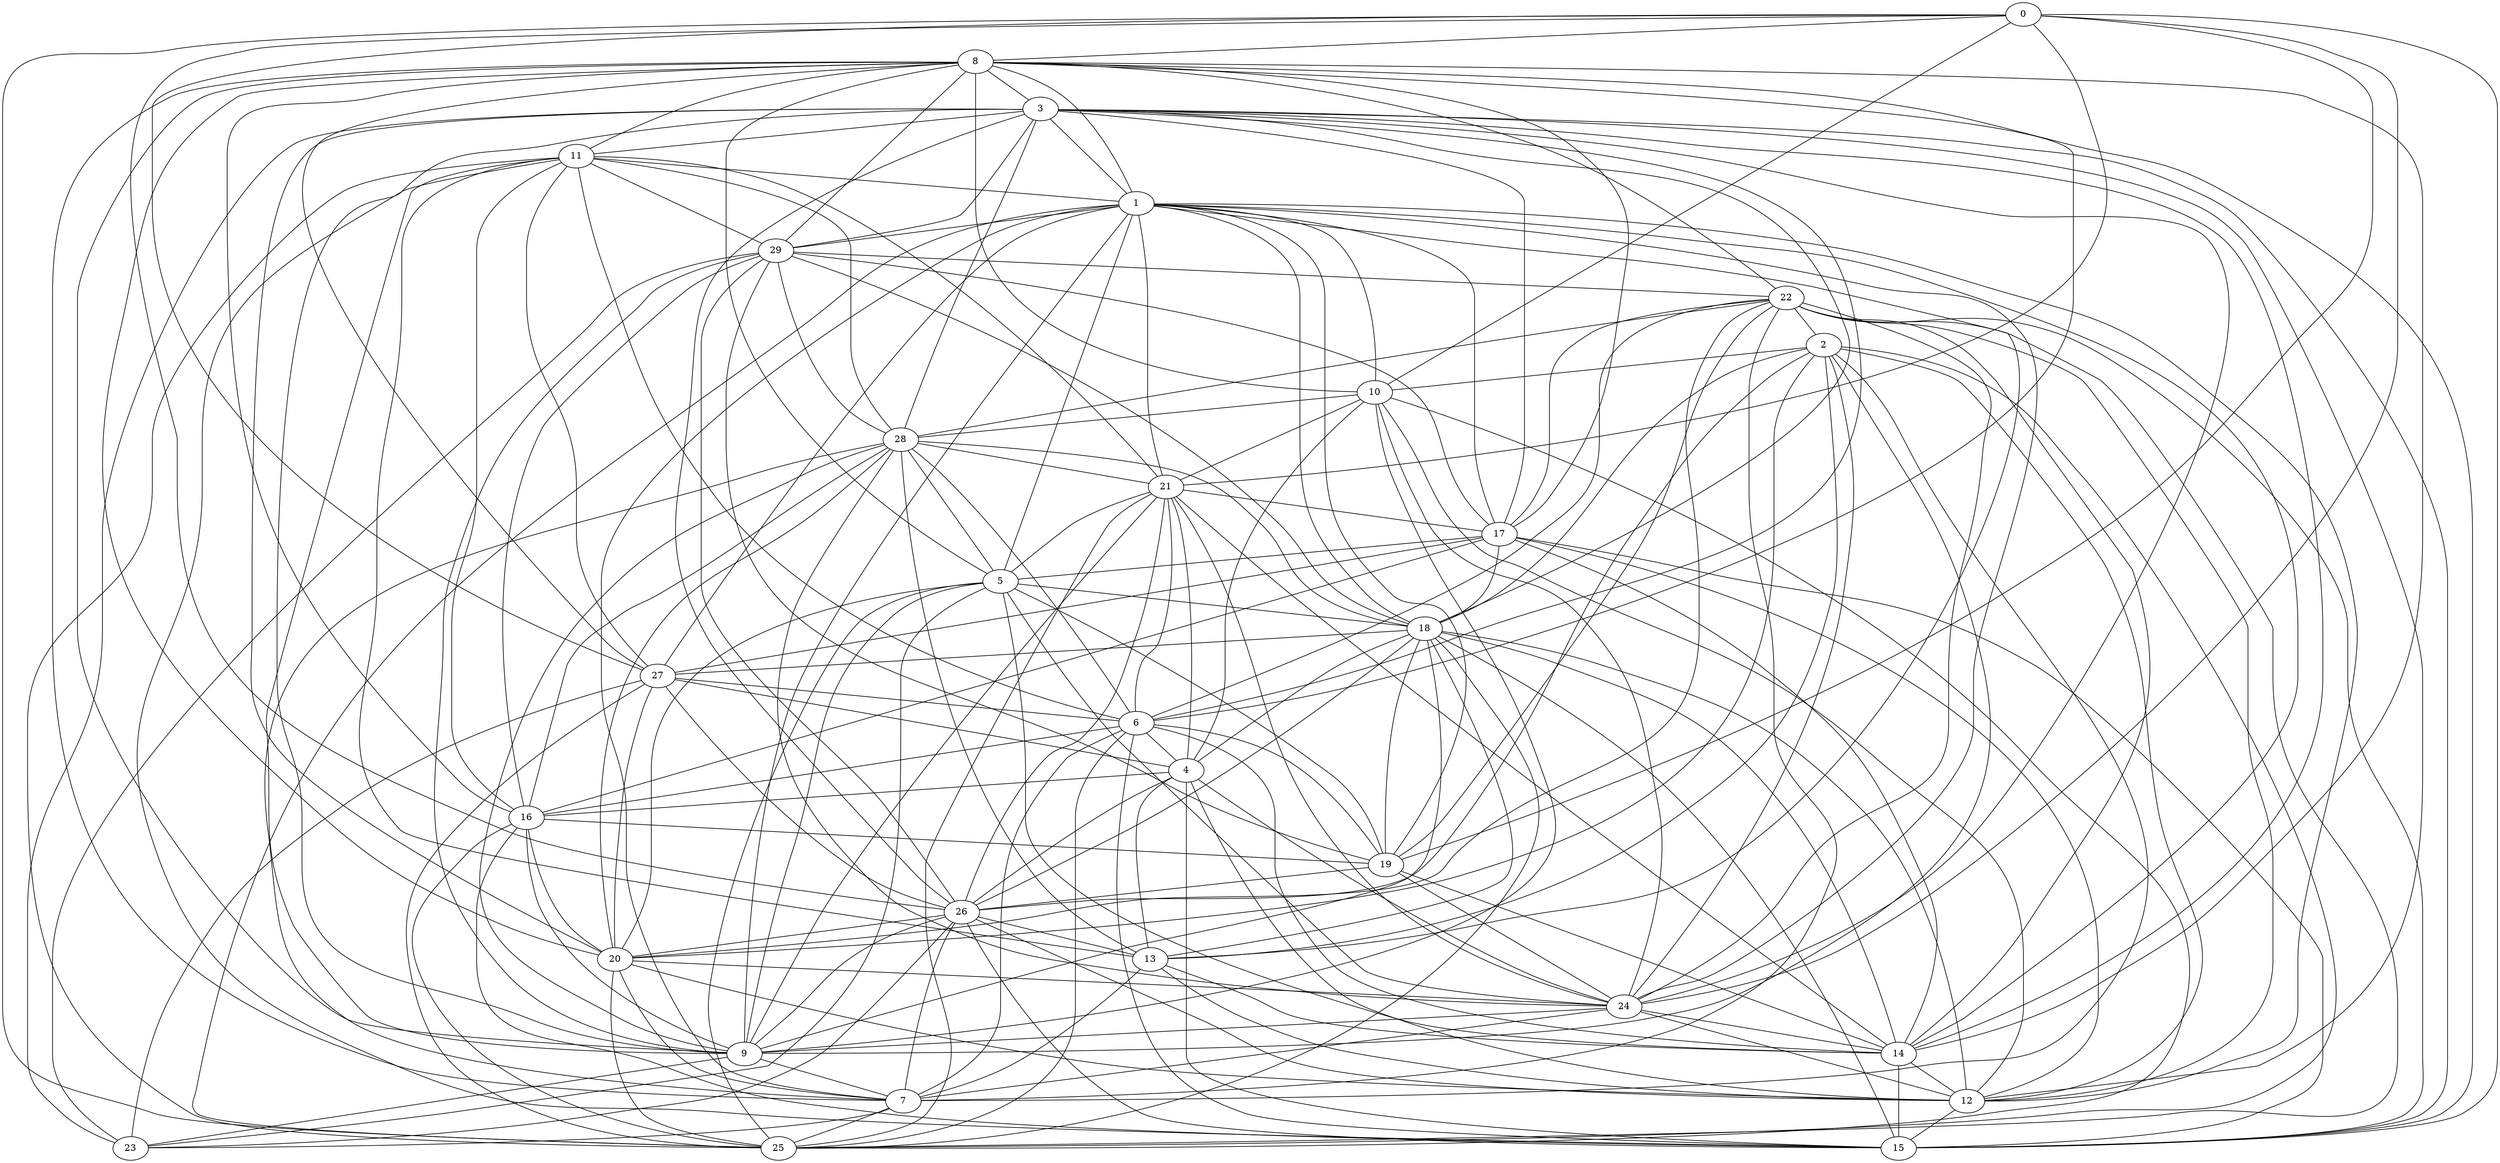 strict graph G {
0;
1;
2;
3;
4;
5;
6;
7;
8;
9;
10;
11;
12;
13;
14;
15;
16;
17;
18;
19;
20;
21;
22;
23;
24;
25;
26;
27;
28;
29;
18 -- 29;
26 -- 9;
4 -- 16;
2 -- 10;
13 -- 4;
26 -- 23;
6 -- 3;
24 -- 2;
1 -- 25;
19 -- 18;
25 -- 6;
11 -- 8;
22 -- 24;
8 -- 5;
11 -- 1;
25 -- 5;
10 -- 0;
19 -- 6;
15 -- 18;
12 -- 2;
21 -- 14;
26 -- 13;
10 -- 28;
28 -- 20;
4 -- 27;
22 -- 17;
16 -- 9;
22 -- 25;
13 -- 7;
9 -- 1;
6 -- 4;
23 -- 29;
17 -- 29;
14 -- 15;
24 -- 3;
26 -- 21;
2 -- 25;
20 -- 7;
15 -- 3;
11 -- 29;
14 -- 3;
0 -- 27;
8 -- 15;
24 -- 5;
20 -- 12;
0 -- 25;
9 -- 7;
9 -- 2;
19 -- 29;
7 -- 23;
4 -- 26;
6 -- 7;
9 -- 5;
12 -- 17;
7 -- 1;
14 -- 6;
8 -- 29;
28 -- 11;
21 -- 17;
6 -- 21;
8 -- 16;
26 -- 20;
21 -- 9;
26 -- 29;
20 -- 3;
0 -- 8;
9 -- 8;
2 -- 20;
4 -- 21;
8 -- 14;
27 -- 8;
14 -- 12;
24 -- 1;
17 -- 18;
25 -- 18;
6 -- 11;
4 -- 18;
0 -- 21;
24 -- 21;
22 -- 7;
9 -- 29;
1 -- 8;
1 -- 14;
5 -- 18;
18 -- 14;
23 -- 3;
28 -- 13;
29 -- 3;
11 -- 21;
2 -- 18;
28 -- 21;
28 -- 22;
18 -- 26;
18 -- 3;
0 -- 15;
16 -- 15;
20 -- 24;
18 -- 9;
28 -- 29;
19 -- 14;
1 -- 10;
16 -- 28;
6 -- 15;
3 -- 11;
9 -- 28;
24 -- 9;
23 -- 5;
4 -- 15;
13 -- 11;
27 -- 17;
22 -- 20;
11 -- 16;
11 -- 25;
29 -- 16;
7 -- 2;
27 -- 6;
19 -- 5;
12 -- 15;
20 -- 27;
25 -- 21;
24 -- 14;
14 -- 17;
3 -- 17;
8 -- 6;
18 -- 27;
12 -- 10;
1 -- 3;
0 -- 19;
16 -- 25;
26 -- 15;
9 -- 23;
25 -- 20;
12 -- 24;
20 -- 5;
28 -- 6;
14 -- 5;
24 -- 28;
1 -- 29;
15 -- 17;
9 -- 11;
10 -- 8;
22 -- 2;
8 -- 20;
16 -- 20;
27 -- 25;
26 -- 0;
21 -- 1;
18 -- 1;
13 -- 1;
12 -- 26;
28 -- 18;
26 -- 7;
24 -- 4;
7 -- 28;
13 -- 18;
21 -- 5;
13 -- 2;
0 -- 24;
7 -- 24;
28 -- 3;
10 -- 21;
19 -- 26;
1 -- 27;
23 -- 27;
17 -- 16;
12 -- 1;
8 -- 3;
19 -- 1;
5 -- 1;
29 -- 22;
8 -- 22;
17 -- 8;
14 -- 22;
3 -- 12;
4 -- 12;
12 -- 22;
10 -- 9;
16 -- 6;
12 -- 18;
10 -- 25;
9 -- 3;
16 -- 19;
24 -- 10;
22 -- 19;
22 -- 15;
13 -- 14;
26 -- 3;
27 -- 26;
17 -- 5;
11 -- 27;
2 -- 26;
28 -- 5;
8 -- 7;
13 -- 12;
19 -- 24;
1 -- 17;
4 -- 10;
6 -- 22;
15 -- 11;
7 -- 25;
}
